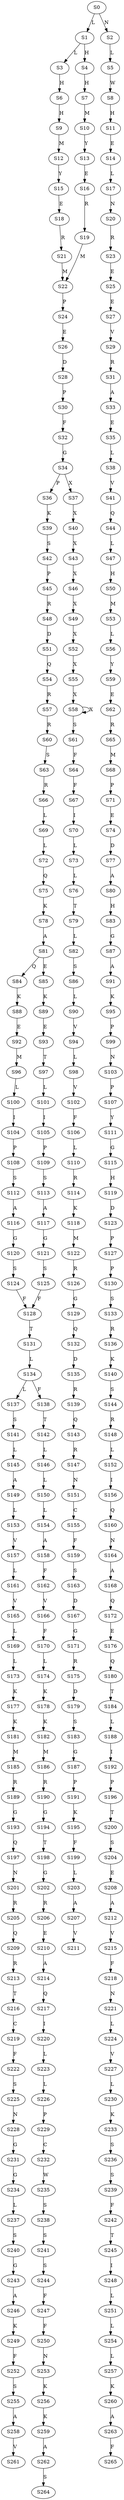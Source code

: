 strict digraph  {
	S0 -> S1 [ label = L ];
	S0 -> S2 [ label = N ];
	S1 -> S3 [ label = L ];
	S1 -> S4 [ label = H ];
	S2 -> S5 [ label = L ];
	S3 -> S6 [ label = H ];
	S4 -> S7 [ label = H ];
	S5 -> S8 [ label = W ];
	S6 -> S9 [ label = H ];
	S7 -> S10 [ label = M ];
	S8 -> S11 [ label = H ];
	S9 -> S12 [ label = M ];
	S10 -> S13 [ label = Y ];
	S11 -> S14 [ label = E ];
	S12 -> S15 [ label = Y ];
	S13 -> S16 [ label = E ];
	S14 -> S17 [ label = L ];
	S15 -> S18 [ label = E ];
	S16 -> S19 [ label = R ];
	S17 -> S20 [ label = N ];
	S18 -> S21 [ label = R ];
	S19 -> S22 [ label = M ];
	S20 -> S23 [ label = R ];
	S21 -> S22 [ label = M ];
	S22 -> S24 [ label = P ];
	S23 -> S25 [ label = E ];
	S24 -> S26 [ label = E ];
	S25 -> S27 [ label = E ];
	S26 -> S28 [ label = D ];
	S27 -> S29 [ label = V ];
	S28 -> S30 [ label = P ];
	S29 -> S31 [ label = R ];
	S30 -> S32 [ label = F ];
	S31 -> S33 [ label = A ];
	S32 -> S34 [ label = G ];
	S33 -> S35 [ label = E ];
	S34 -> S36 [ label = P ];
	S34 -> S37 [ label = X ];
	S35 -> S38 [ label = L ];
	S36 -> S39 [ label = K ];
	S37 -> S40 [ label = X ];
	S38 -> S41 [ label = V ];
	S39 -> S42 [ label = S ];
	S40 -> S43 [ label = X ];
	S41 -> S44 [ label = Q ];
	S42 -> S45 [ label = P ];
	S43 -> S46 [ label = X ];
	S44 -> S47 [ label = L ];
	S45 -> S48 [ label = R ];
	S46 -> S49 [ label = X ];
	S47 -> S50 [ label = H ];
	S48 -> S51 [ label = D ];
	S49 -> S52 [ label = X ];
	S50 -> S53 [ label = M ];
	S51 -> S54 [ label = Q ];
	S52 -> S55 [ label = X ];
	S53 -> S56 [ label = L ];
	S54 -> S57 [ label = R ];
	S55 -> S58 [ label = X ];
	S56 -> S59 [ label = Y ];
	S57 -> S60 [ label = R ];
	S58 -> S61 [ label = S ];
	S58 -> S58 [ label = X ];
	S59 -> S62 [ label = E ];
	S60 -> S63 [ label = S ];
	S61 -> S64 [ label = F ];
	S62 -> S65 [ label = R ];
	S63 -> S66 [ label = R ];
	S64 -> S67 [ label = F ];
	S65 -> S68 [ label = M ];
	S66 -> S69 [ label = L ];
	S67 -> S70 [ label = I ];
	S68 -> S71 [ label = P ];
	S69 -> S72 [ label = L ];
	S70 -> S73 [ label = L ];
	S71 -> S74 [ label = E ];
	S72 -> S75 [ label = Q ];
	S73 -> S76 [ label = L ];
	S74 -> S77 [ label = D ];
	S75 -> S78 [ label = K ];
	S76 -> S79 [ label = T ];
	S77 -> S80 [ label = A ];
	S78 -> S81 [ label = A ];
	S79 -> S82 [ label = L ];
	S80 -> S83 [ label = H ];
	S81 -> S84 [ label = Q ];
	S81 -> S85 [ label = E ];
	S82 -> S86 [ label = S ];
	S83 -> S87 [ label = G ];
	S84 -> S88 [ label = K ];
	S85 -> S89 [ label = K ];
	S86 -> S90 [ label = L ];
	S87 -> S91 [ label = A ];
	S88 -> S92 [ label = E ];
	S89 -> S93 [ label = E ];
	S90 -> S94 [ label = V ];
	S91 -> S95 [ label = K ];
	S92 -> S96 [ label = M ];
	S93 -> S97 [ label = T ];
	S94 -> S98 [ label = L ];
	S95 -> S99 [ label = P ];
	S96 -> S100 [ label = L ];
	S97 -> S101 [ label = L ];
	S98 -> S102 [ label = V ];
	S99 -> S103 [ label = N ];
	S100 -> S104 [ label = I ];
	S101 -> S105 [ label = I ];
	S102 -> S106 [ label = F ];
	S103 -> S107 [ label = P ];
	S104 -> S108 [ label = P ];
	S105 -> S109 [ label = P ];
	S106 -> S110 [ label = L ];
	S107 -> S111 [ label = Y ];
	S108 -> S112 [ label = S ];
	S109 -> S113 [ label = S ];
	S110 -> S114 [ label = R ];
	S111 -> S115 [ label = G ];
	S112 -> S116 [ label = A ];
	S113 -> S117 [ label = A ];
	S114 -> S118 [ label = K ];
	S115 -> S119 [ label = H ];
	S116 -> S120 [ label = G ];
	S117 -> S121 [ label = G ];
	S118 -> S122 [ label = M ];
	S119 -> S123 [ label = D ];
	S120 -> S124 [ label = S ];
	S121 -> S125 [ label = S ];
	S122 -> S126 [ label = R ];
	S123 -> S127 [ label = P ];
	S124 -> S128 [ label = F ];
	S125 -> S128 [ label = F ];
	S126 -> S129 [ label = G ];
	S127 -> S130 [ label = P ];
	S128 -> S131 [ label = T ];
	S129 -> S132 [ label = Q ];
	S130 -> S133 [ label = S ];
	S131 -> S134 [ label = L ];
	S132 -> S135 [ label = D ];
	S133 -> S136 [ label = R ];
	S134 -> S137 [ label = L ];
	S134 -> S138 [ label = F ];
	S135 -> S139 [ label = R ];
	S136 -> S140 [ label = K ];
	S137 -> S141 [ label = S ];
	S138 -> S142 [ label = T ];
	S139 -> S143 [ label = Q ];
	S140 -> S144 [ label = S ];
	S141 -> S145 [ label = L ];
	S142 -> S146 [ label = L ];
	S143 -> S147 [ label = R ];
	S144 -> S148 [ label = R ];
	S145 -> S149 [ label = A ];
	S146 -> S150 [ label = L ];
	S147 -> S151 [ label = N ];
	S148 -> S152 [ label = L ];
	S149 -> S153 [ label = L ];
	S150 -> S154 [ label = L ];
	S151 -> S155 [ label = C ];
	S152 -> S156 [ label = I ];
	S153 -> S157 [ label = V ];
	S154 -> S158 [ label = A ];
	S155 -> S159 [ label = F ];
	S156 -> S160 [ label = Q ];
	S157 -> S161 [ label = L ];
	S158 -> S162 [ label = F ];
	S159 -> S163 [ label = S ];
	S160 -> S164 [ label = N ];
	S161 -> S165 [ label = V ];
	S162 -> S166 [ label = V ];
	S163 -> S167 [ label = D ];
	S164 -> S168 [ label = A ];
	S165 -> S169 [ label = L ];
	S166 -> S170 [ label = F ];
	S167 -> S171 [ label = G ];
	S168 -> S172 [ label = Q ];
	S169 -> S173 [ label = L ];
	S170 -> S174 [ label = L ];
	S171 -> S175 [ label = R ];
	S172 -> S176 [ label = E ];
	S173 -> S177 [ label = K ];
	S174 -> S178 [ label = K ];
	S175 -> S179 [ label = D ];
	S176 -> S180 [ label = Q ];
	S177 -> S181 [ label = K ];
	S178 -> S182 [ label = K ];
	S179 -> S183 [ label = S ];
	S180 -> S184 [ label = T ];
	S181 -> S185 [ label = M ];
	S182 -> S186 [ label = M ];
	S183 -> S187 [ label = G ];
	S184 -> S188 [ label = L ];
	S185 -> S189 [ label = R ];
	S186 -> S190 [ label = R ];
	S187 -> S191 [ label = P ];
	S188 -> S192 [ label = I ];
	S189 -> S193 [ label = G ];
	S190 -> S194 [ label = G ];
	S191 -> S195 [ label = K ];
	S192 -> S196 [ label = P ];
	S193 -> S197 [ label = Q ];
	S194 -> S198 [ label = T ];
	S195 -> S199 [ label = F ];
	S196 -> S200 [ label = T ];
	S197 -> S201 [ label = N ];
	S198 -> S202 [ label = G ];
	S199 -> S203 [ label = L ];
	S200 -> S204 [ label = S ];
	S201 -> S205 [ label = R ];
	S202 -> S206 [ label = R ];
	S203 -> S207 [ label = A ];
	S204 -> S208 [ label = E ];
	S205 -> S209 [ label = Q ];
	S206 -> S210 [ label = E ];
	S207 -> S211 [ label = V ];
	S208 -> S212 [ label = A ];
	S209 -> S213 [ label = R ];
	S210 -> S214 [ label = A ];
	S212 -> S215 [ label = V ];
	S213 -> S216 [ label = T ];
	S214 -> S217 [ label = Q ];
	S215 -> S218 [ label = F ];
	S216 -> S219 [ label = C ];
	S217 -> S220 [ label = I ];
	S218 -> S221 [ label = N ];
	S219 -> S222 [ label = F ];
	S220 -> S223 [ label = L ];
	S221 -> S224 [ label = L ];
	S222 -> S225 [ label = S ];
	S223 -> S226 [ label = L ];
	S224 -> S227 [ label = V ];
	S225 -> S228 [ label = N ];
	S226 -> S229 [ label = P ];
	S227 -> S230 [ label = L ];
	S228 -> S231 [ label = G ];
	S229 -> S232 [ label = C ];
	S230 -> S233 [ label = K ];
	S231 -> S234 [ label = G ];
	S232 -> S235 [ label = W ];
	S233 -> S236 [ label = S ];
	S234 -> S237 [ label = L ];
	S235 -> S238 [ label = S ];
	S236 -> S239 [ label = S ];
	S237 -> S240 [ label = S ];
	S238 -> S241 [ label = S ];
	S239 -> S242 [ label = F ];
	S240 -> S243 [ label = G ];
	S241 -> S244 [ label = S ];
	S242 -> S245 [ label = T ];
	S243 -> S246 [ label = A ];
	S244 -> S247 [ label = F ];
	S245 -> S248 [ label = I ];
	S246 -> S249 [ label = K ];
	S247 -> S250 [ label = F ];
	S248 -> S251 [ label = L ];
	S249 -> S252 [ label = F ];
	S250 -> S253 [ label = N ];
	S251 -> S254 [ label = L ];
	S252 -> S255 [ label = S ];
	S253 -> S256 [ label = K ];
	S254 -> S257 [ label = L ];
	S255 -> S258 [ label = A ];
	S256 -> S259 [ label = K ];
	S257 -> S260 [ label = K ];
	S258 -> S261 [ label = V ];
	S259 -> S262 [ label = A ];
	S260 -> S263 [ label = A ];
	S262 -> S264 [ label = S ];
	S263 -> S265 [ label = F ];
}
